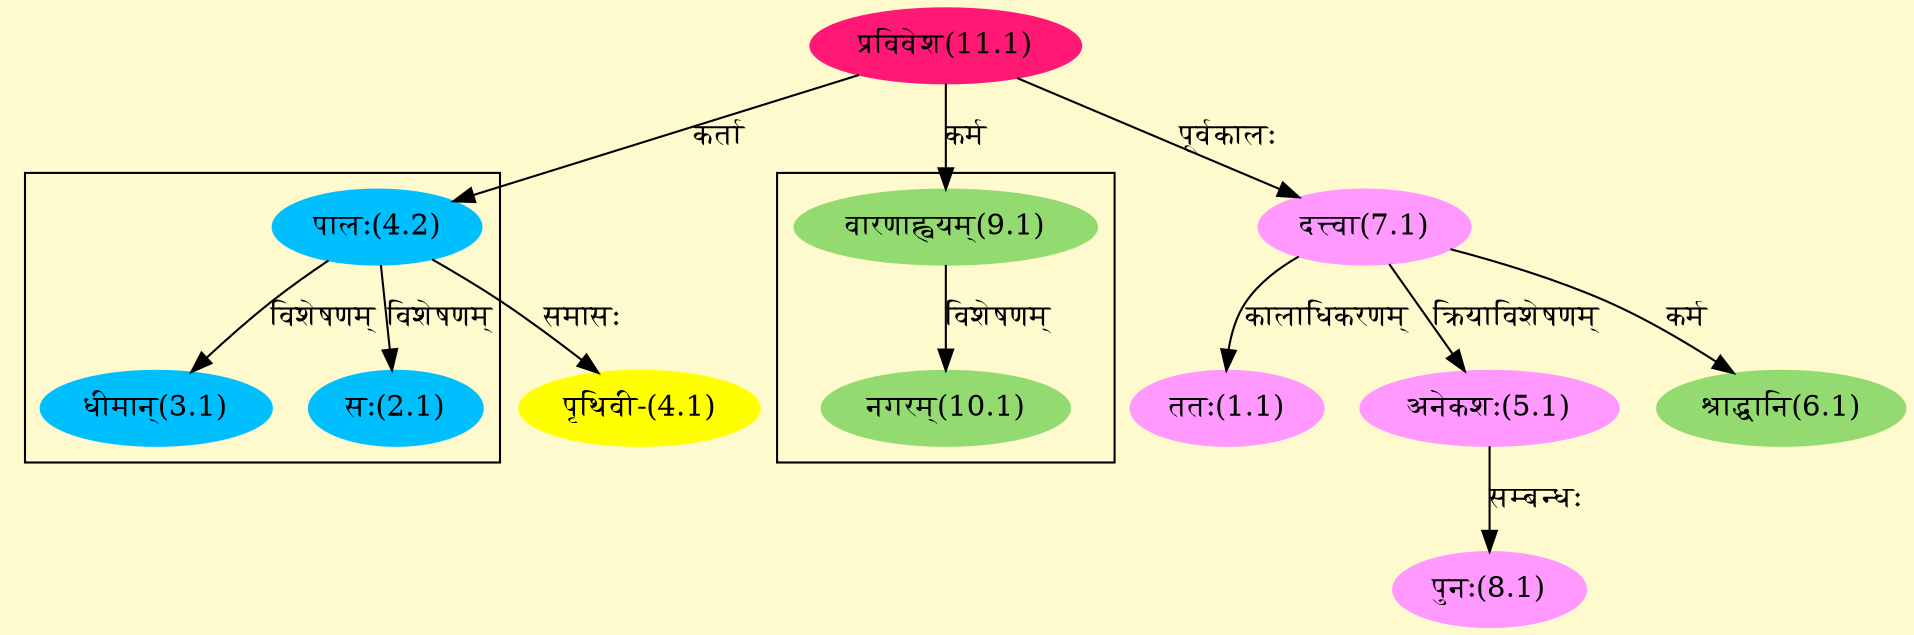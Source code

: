 digraph G{
rankdir=BT;
 compound=true;
 bgcolor="lemonchiffon1";

subgraph cluster_1{
Node2_1 [style=filled, color="#00BFFF" label = "सः(2.1)"]
Node4_2 [style=filled, color="#00BFFF" label = "पालः(4.2)"]
Node3_1 [style=filled, color="#00BFFF" label = "धीमान्(3.1)"]

}

subgraph cluster_2{
Node10_1 [style=filled, color="#93DB70" label = "नगरम्(10.1)"]
Node9_1 [style=filled, color="#93DB70" label = "वारणाह्वयम्(9.1)"]

}
Node1_1 [style=filled, color="#FF99FF" label = "ततः(1.1)"]
Node7_1 [style=filled, color="#FF99FF" label = "दत्त्वा(7.1)"]
Node4_1 [style=filled, color="#FFFF00" label = "पृथिवी-(4.1)"]
Node4_2 [style=filled, color="#00BFFF" label = "पालः(4.2)"]
Node11_1 [style=filled, color="#FF1975" label = "प्रविवेश(11.1)"]
Node5_1 [style=filled, color="#FF99FF" label = "अनेकशः(5.1)"]
Node6_1 [style=filled, color="#93DB70" label = "श्राद्धानि(6.1)"]
Node8_1 [style=filled, color="#FF99FF" label = "पुनः(8.1)"]
Node9_1 [style=filled, color="#93DB70" label = "वारणाह्वयम्(9.1)"]
/* Start of Relations section */

Node1_1 -> Node7_1 [  label="कालाधिकरणम्"  dir="back" ]
Node2_1 -> Node4_2 [  label="विशेषणम्"  dir="back" ]
Node3_1 -> Node4_2 [  label="विशेषणम्"  dir="back" ]
Node4_1 -> Node4_2 [  label="समासः"  dir="back" ]
Node4_2 -> Node11_1 [  label="कर्ता"  dir="back" ]
Node5_1 -> Node7_1 [  label="क्रियाविशेषणम्"  dir="back" ]
Node6_1 -> Node7_1 [  label="कर्म"  dir="back" ]
Node7_1 -> Node11_1 [  label="पूर्वकालः"  dir="back" ]
Node8_1 -> Node5_1 [  label="सम्बन्धः"  dir="back" ]
Node9_1 -> Node11_1 [  label="कर्म"  dir="back" ]
Node10_1 -> Node9_1 [  label="विशेषणम्"  dir="back" ]
}
